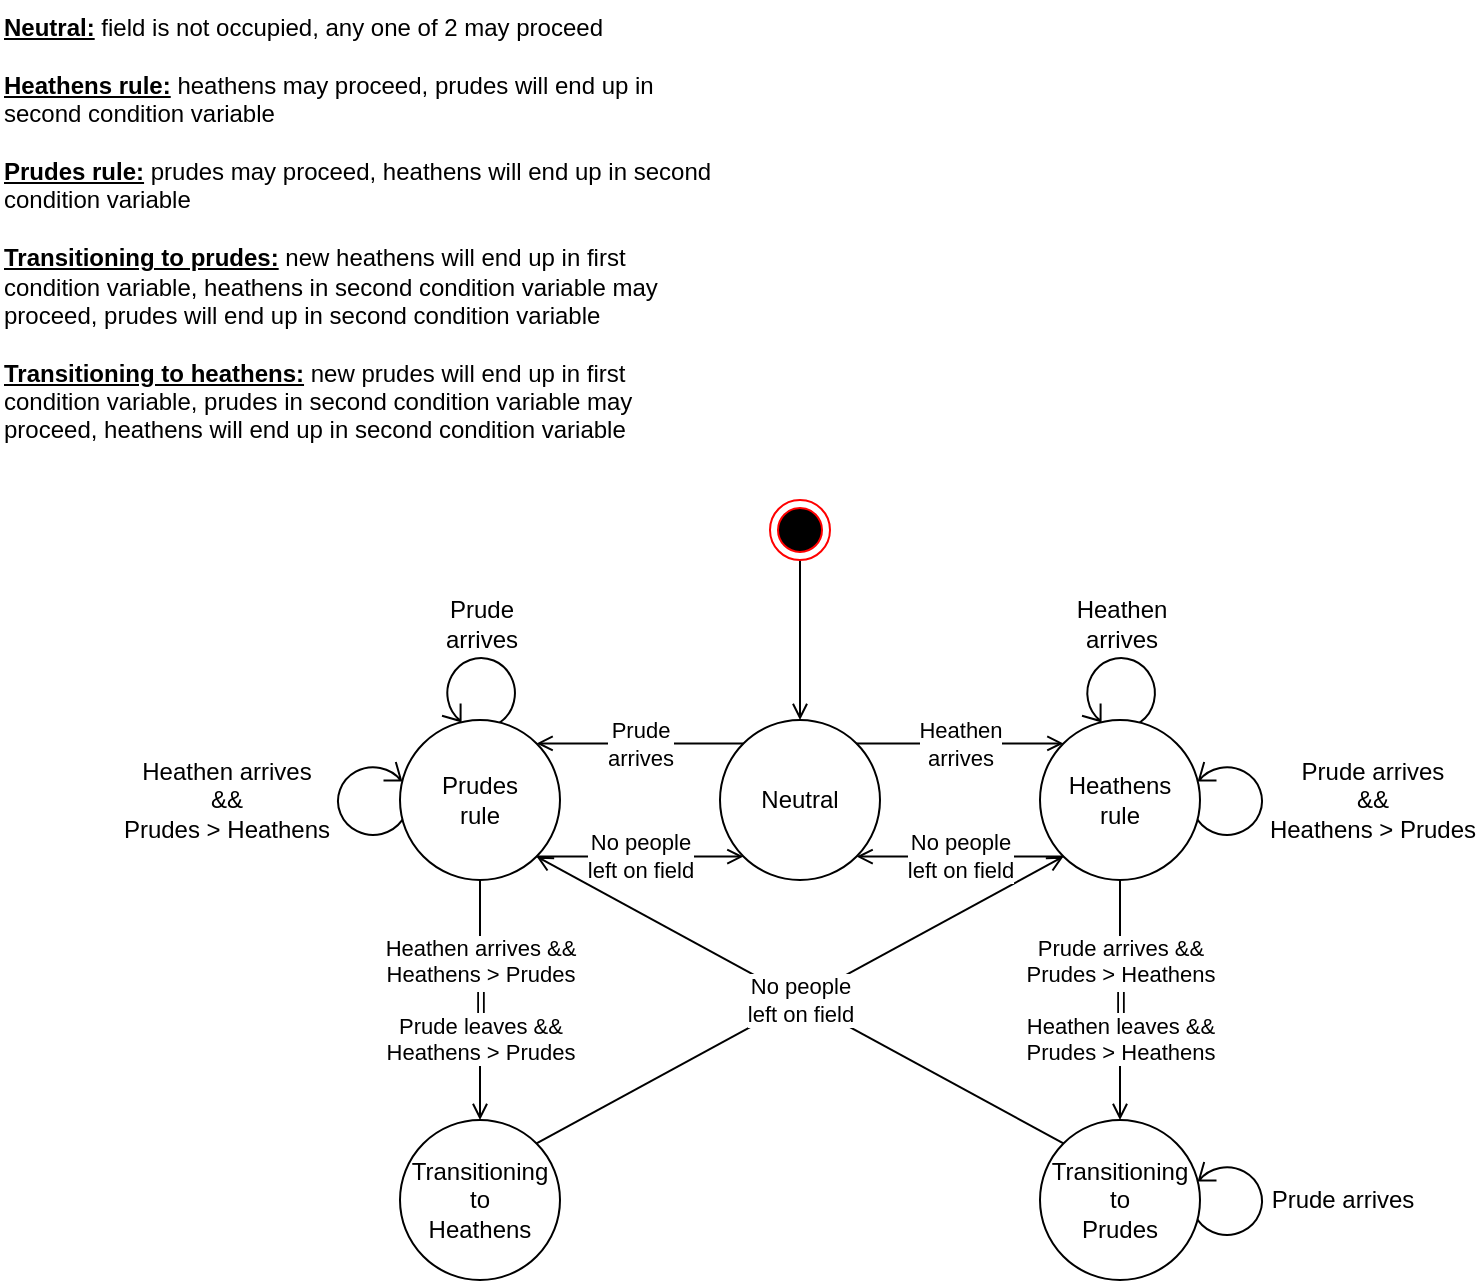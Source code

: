 <mxfile version="12.9.3" type="device"><diagram id="QXq9TbaOw32QTNUtXpsa" name="Page-1"><mxGraphModel dx="813" dy="1570" grid="1" gridSize="10" guides="1" tooltips="1" connect="1" arrows="1" fold="1" page="1" pageScale="1" pageWidth="850" pageHeight="1100" math="0" shadow="0"><root><mxCell id="0"/><mxCell id="1" parent="0"/><mxCell id="YmSETxQv6OznzmidRxge-26" value="" style="endArrow=open;html=1;endFill=0;entryX=0;entryY=1;entryDx=0;entryDy=0;exitX=1;exitY=0;exitDx=0;exitDy=0;" edge="1" parent="1" source="YmSETxQv6OznzmidRxge-25" target="YmSETxQv6OznzmidRxge-2"><mxGeometry width="50" height="50" relative="1" as="geometry"><mxPoint x="280" y="470" as="sourcePoint"/><mxPoint x="330" y="420" as="targetPoint"/></mxGeometry></mxCell><mxCell id="YmSETxQv6OznzmidRxge-21" value="" style="shape=mxgraph.bpmn.loop;html=1;outlineConnect=0;direction=south;flipH=1;flipV=0;" vertex="1" parent="1"><mxGeometry x="207" y="301" width="38" height="38" as="geometry"/></mxCell><mxCell id="YmSETxQv6OznzmidRxge-19" value="" style="shape=mxgraph.bpmn.loop;html=1;outlineConnect=0;direction=south;" vertex="1" parent="1"><mxGeometry x="635" y="501" width="38" height="38" as="geometry"/></mxCell><mxCell id="YmSETxQv6OznzmidRxge-20" value="&lt;div&gt;&lt;span&gt;Prude &lt;/span&gt;&lt;span&gt;arrives&lt;/span&gt;&lt;/div&gt;" style="text;html=1;strokeColor=none;fillColor=none;align=center;verticalAlign=middle;whiteSpace=wrap;rounded=0;" vertex="1" parent="1"><mxGeometry x="673" y="510" width="77" height="20" as="geometry"/></mxCell><mxCell id="YmSETxQv6OznzmidRxge-13" value="" style="shape=mxgraph.bpmn.loop;html=1;outlineConnect=0;direction=south;" vertex="1" parent="1"><mxGeometry x="635" y="301" width="38" height="38" as="geometry"/></mxCell><mxCell id="YmSETxQv6OznzmidRxge-6" value="" style="shape=mxgraph.bpmn.loop;html=1;outlineConnect=0;" vertex="1" parent="1"><mxGeometry x="581" y="247" width="38" height="38" as="geometry"/></mxCell><mxCell id="YmSETxQv6OznzmidRxge-1" value="Neutral" style="ellipse;whiteSpace=wrap;html=1;aspect=fixed;" vertex="1" parent="1"><mxGeometry x="400" y="280" width="80" height="80" as="geometry"/></mxCell><mxCell id="YmSETxQv6OznzmidRxge-2" value="Heathens&lt;br&gt;rule" style="ellipse;whiteSpace=wrap;html=1;aspect=fixed;" vertex="1" parent="1"><mxGeometry x="560" y="280" width="80" height="80" as="geometry"/></mxCell><mxCell id="YmSETxQv6OznzmidRxge-3" value="" style="endArrow=open;html=1;endFill=0;" edge="1" parent="1" target="YmSETxQv6OznzmidRxge-1"><mxGeometry width="50" height="50" relative="1" as="geometry"><mxPoint x="440" y="200" as="sourcePoint"/><mxPoint x="480" y="200" as="targetPoint"/></mxGeometry></mxCell><mxCell id="YmSETxQv6OznzmidRxge-4" value="" style="ellipse;html=1;shape=endState;fillColor=#000000;strokeColor=#ff0000;" vertex="1" parent="1"><mxGeometry x="425" y="170" width="30" height="30" as="geometry"/></mxCell><mxCell id="YmSETxQv6OznzmidRxge-5" value="Heathen&lt;br&gt;arrives" style="endArrow=open;html=1;entryX=0;entryY=0;entryDx=0;entryDy=0;exitX=1;exitY=0;exitDx=0;exitDy=0;endFill=0;" edge="1" parent="1" source="YmSETxQv6OznzmidRxge-1" target="YmSETxQv6OznzmidRxge-2"><mxGeometry width="50" height="50" relative="1" as="geometry"><mxPoint x="420" y="430" as="sourcePoint"/><mxPoint x="470" y="380" as="targetPoint"/></mxGeometry></mxCell><mxCell id="YmSETxQv6OznzmidRxge-7" value="Heathen arrives" style="text;html=1;strokeColor=none;fillColor=none;align=center;verticalAlign=middle;whiteSpace=wrap;rounded=0;" vertex="1" parent="1"><mxGeometry x="581" y="217" width="40" height="30" as="geometry"/></mxCell><mxCell id="YmSETxQv6OznzmidRxge-8" value="No people&lt;br&gt;left on field" style="endArrow=open;html=1;exitX=0;exitY=1;exitDx=0;exitDy=0;entryX=1;entryY=1;entryDx=0;entryDy=0;endFill=0;" edge="1" parent="1" source="YmSETxQv6OznzmidRxge-2" target="YmSETxQv6OznzmidRxge-1"><mxGeometry width="50" height="50" relative="1" as="geometry"><mxPoint x="470" y="400" as="sourcePoint"/><mxPoint x="520" y="350" as="targetPoint"/></mxGeometry></mxCell><mxCell id="YmSETxQv6OznzmidRxge-9" value="" style="shape=mxgraph.bpmn.loop;html=1;outlineConnect=0;" vertex="1" parent="1"><mxGeometry x="261" y="247" width="38" height="38" as="geometry"/></mxCell><mxCell id="YmSETxQv6OznzmidRxge-10" value="Prudes&lt;br&gt;rule" style="ellipse;whiteSpace=wrap;html=1;aspect=fixed;" vertex="1" parent="1"><mxGeometry x="240" y="280" width="80" height="80" as="geometry"/></mxCell><mxCell id="YmSETxQv6OznzmidRxge-11" value="Prude arrives" style="text;html=1;strokeColor=none;fillColor=none;align=center;verticalAlign=middle;whiteSpace=wrap;rounded=0;" vertex="1" parent="1"><mxGeometry x="261" y="217" width="40" height="30" as="geometry"/></mxCell><mxCell id="YmSETxQv6OznzmidRxge-12" value="Transitioning&lt;br&gt;to&lt;br&gt;Prudes" style="ellipse;whiteSpace=wrap;html=1;aspect=fixed;" vertex="1" parent="1"><mxGeometry x="560" y="480" width="80" height="80" as="geometry"/></mxCell><mxCell id="YmSETxQv6OznzmidRxge-14" value="&lt;div&gt;&lt;span&gt;Prude &lt;/span&gt;&lt;span&gt;arrives&lt;/span&gt;&lt;/div&gt;&amp;amp;&amp;amp;&lt;br&gt;Heathens &amp;gt; Prudes" style="text;html=1;strokeColor=none;fillColor=none;align=center;verticalAlign=middle;whiteSpace=wrap;rounded=0;" vertex="1" parent="1"><mxGeometry x="673" y="310" width="107" height="20" as="geometry"/></mxCell><mxCell id="YmSETxQv6OznzmidRxge-15" value="Prude arrives &amp;amp;&amp;amp;&lt;br&gt;Prudes &amp;gt; Heathens&lt;br&gt;||&lt;br&gt;Heathen leaves &amp;amp;&amp;amp;&lt;br&gt;Prudes &amp;gt; Heathens" style="endArrow=open;html=1;endFill=0;" edge="1" parent="1" source="YmSETxQv6OznzmidRxge-2" target="YmSETxQv6OznzmidRxge-12"><mxGeometry width="50" height="50" relative="1" as="geometry"><mxPoint x="540" y="440" as="sourcePoint"/><mxPoint x="590" y="390" as="targetPoint"/></mxGeometry></mxCell><mxCell id="YmSETxQv6OznzmidRxge-16" value="No people&lt;br&gt;left on field" style="endArrow=open;html=1;exitX=1;exitY=1;exitDx=0;exitDy=0;entryX=0;entryY=1;entryDx=0;entryDy=0;endFill=0;" edge="1" parent="1" source="YmSETxQv6OznzmidRxge-10" target="YmSETxQv6OznzmidRxge-1"><mxGeometry width="50" height="50" relative="1" as="geometry"><mxPoint x="340" y="440" as="sourcePoint"/><mxPoint x="390" y="390" as="targetPoint"/></mxGeometry></mxCell><mxCell id="YmSETxQv6OznzmidRxge-17" value="Prude&lt;br&gt;arrives" style="endArrow=open;html=1;exitX=0;exitY=0;exitDx=0;exitDy=0;entryX=1;entryY=0;entryDx=0;entryDy=0;endFill=0;" edge="1" parent="1" source="YmSETxQv6OznzmidRxge-1" target="YmSETxQv6OznzmidRxge-10"><mxGeometry width="50" height="50" relative="1" as="geometry"><mxPoint x="320" y="260" as="sourcePoint"/><mxPoint x="370" y="210" as="targetPoint"/></mxGeometry></mxCell><mxCell id="YmSETxQv6OznzmidRxge-18" value="No people&lt;br&gt;left on field" style="endArrow=open;html=1;exitX=0;exitY=0;exitDx=0;exitDy=0;entryX=1;entryY=1;entryDx=0;entryDy=0;endFill=0;" edge="1" parent="1" source="YmSETxQv6OznzmidRxge-12" target="YmSETxQv6OznzmidRxge-10"><mxGeometry width="50" height="50" relative="1" as="geometry"><mxPoint x="500" y="460" as="sourcePoint"/><mxPoint x="440" y="430" as="targetPoint"/></mxGeometry></mxCell><mxCell id="YmSETxQv6OznzmidRxge-23" value="&lt;div&gt;Heathen arrives&lt;/div&gt;&amp;amp;&amp;amp;&lt;br&gt;Prudes &amp;gt; Heathens" style="text;html=1;strokeColor=none;fillColor=none;align=center;verticalAlign=middle;whiteSpace=wrap;rounded=0;flipH=0;flipV=0;" vertex="1" parent="1"><mxGeometry x="100" y="310" width="107" height="20" as="geometry"/></mxCell><mxCell id="YmSETxQv6OznzmidRxge-25" value="Transitioning&lt;br&gt;to&lt;br&gt;Heathens" style="ellipse;whiteSpace=wrap;html=1;aspect=fixed;" vertex="1" parent="1"><mxGeometry x="240" y="480" width="80" height="80" as="geometry"/></mxCell><mxCell id="YmSETxQv6OznzmidRxge-30" value="Heathen arrives &amp;amp;&amp;amp;&lt;br&gt;Heathens &amp;gt; Prudes&lt;br&gt;||&lt;br&gt;Prude leaves &amp;amp;&amp;amp;&lt;br&gt;Heathens &amp;gt; Prudes" style="endArrow=open;html=1;endFill=0;" edge="1" parent="1" source="YmSETxQv6OznzmidRxge-10" target="YmSETxQv6OznzmidRxge-25"><mxGeometry width="50" height="50" relative="1" as="geometry"><mxPoint x="210" y="450" as="sourcePoint"/><mxPoint x="260" y="400" as="targetPoint"/></mxGeometry></mxCell><mxCell id="YmSETxQv6OznzmidRxge-33" value="&lt;b&gt;&lt;u&gt;Neutral:&lt;/u&gt;&lt;/b&gt; field is not occupied, any one of 2 may proceed&lt;br&gt;&lt;br&gt;&lt;b&gt;&lt;u&gt;Heathens rule:&lt;/u&gt;&lt;/b&gt; heathens may proceed, prudes will end up in&amp;nbsp; second condition variable&lt;br&gt;&lt;br&gt;&lt;b&gt;&lt;u&gt;Prudes rule:&lt;/u&gt;&lt;/b&gt; prudes may proceed, heathens will end up in second condition variable&lt;br&gt;&lt;br&gt;&lt;b&gt;&lt;u&gt;Transitioning to prudes:&lt;/u&gt;&lt;/b&gt; new heathens will end up in first condition variable, heathens in second condition variable may proceed, prudes will end up in second condition variable&lt;br&gt;&lt;br&gt;&lt;b&gt;&lt;u&gt;Transitioning to heathens:&lt;/u&gt;&lt;/b&gt; new prudes will end up in first condition variable, prudes in second condition variable may proceed, heathens will end up in second condition variable" style="text;html=1;strokeColor=none;fillColor=none;align=left;verticalAlign=top;whiteSpace=wrap;rounded=0;horizontal=1;" vertex="1" parent="1"><mxGeometry x="40" y="-80" width="360" height="280" as="geometry"/></mxCell></root></mxGraphModel></diagram></mxfile>